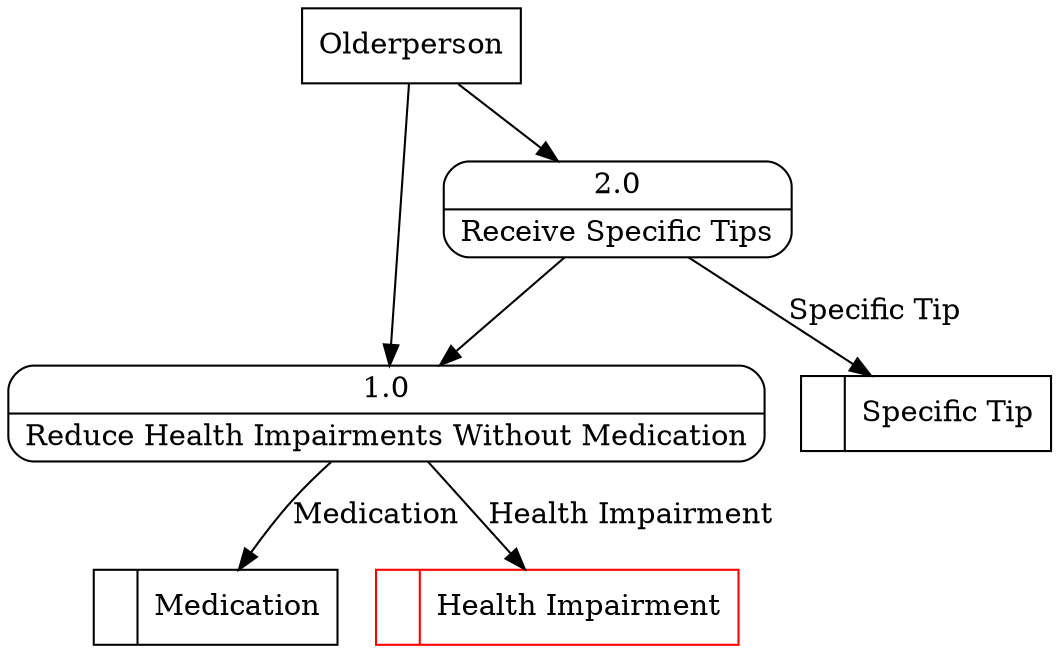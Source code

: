 digraph dfd2{ 
node[shape=record]
200 [label="<f0>  |<f1> Medication " ];
201 [label="<f0>  |<f1> Specific Tip " ];
202 [label="<f0>  |<f1> Health Impairment " color=red];
203 [label="Olderperson" shape=box];
204 [label="{<f0> 1.0|<f1> Reduce Health Impairments Without Medication }" shape=Mrecord];
205 [label="{<f0> 2.0|<f1> Receive Specific Tips }" shape=Mrecord];
203 -> 204
203 -> 205
204 -> 202 [label="Health Impairment"]
204 -> 200 [label="Medication"]
205 -> 204
205 -> 201 [label="Specific Tip"]
}